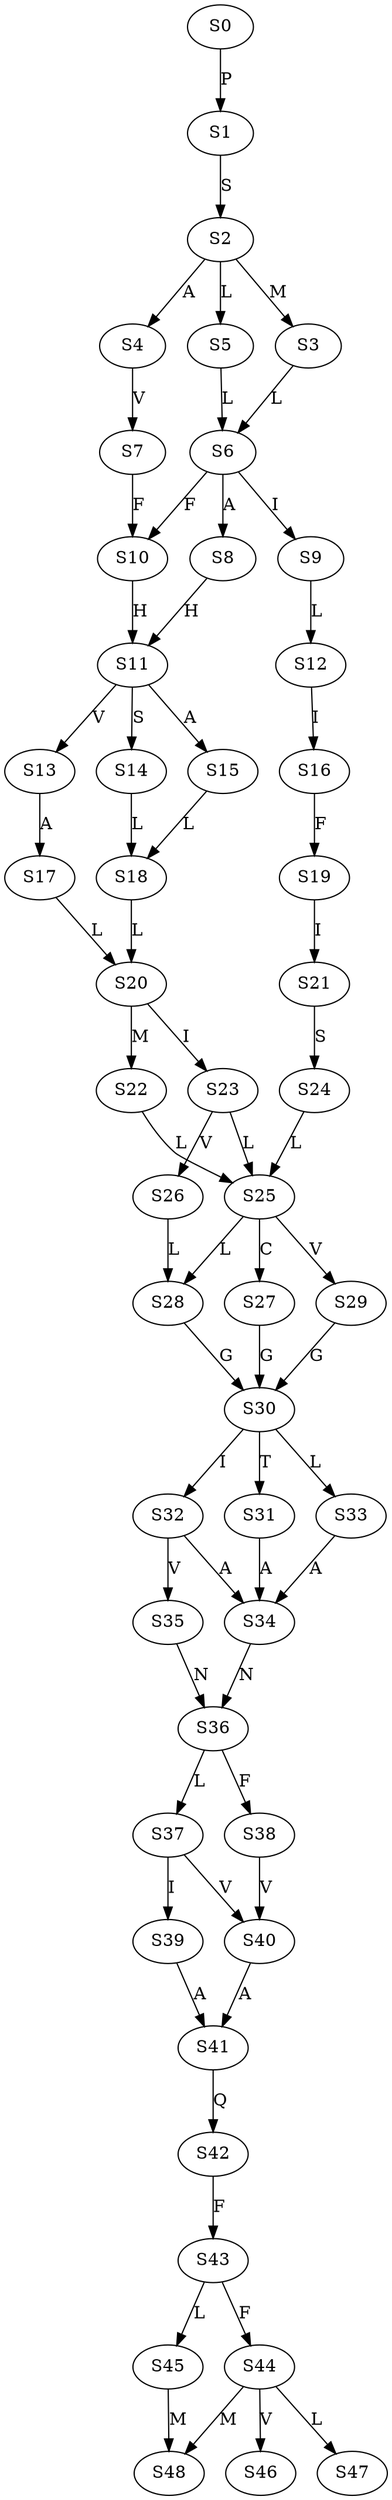 strict digraph  {
	S0 -> S1 [ label = P ];
	S1 -> S2 [ label = S ];
	S2 -> S3 [ label = M ];
	S2 -> S4 [ label = A ];
	S2 -> S5 [ label = L ];
	S3 -> S6 [ label = L ];
	S4 -> S7 [ label = V ];
	S5 -> S6 [ label = L ];
	S6 -> S8 [ label = A ];
	S6 -> S9 [ label = I ];
	S6 -> S10 [ label = F ];
	S7 -> S10 [ label = F ];
	S8 -> S11 [ label = H ];
	S9 -> S12 [ label = L ];
	S10 -> S11 [ label = H ];
	S11 -> S13 [ label = V ];
	S11 -> S14 [ label = S ];
	S11 -> S15 [ label = A ];
	S12 -> S16 [ label = I ];
	S13 -> S17 [ label = A ];
	S14 -> S18 [ label = L ];
	S15 -> S18 [ label = L ];
	S16 -> S19 [ label = F ];
	S17 -> S20 [ label = L ];
	S18 -> S20 [ label = L ];
	S19 -> S21 [ label = I ];
	S20 -> S22 [ label = M ];
	S20 -> S23 [ label = I ];
	S21 -> S24 [ label = S ];
	S22 -> S25 [ label = L ];
	S23 -> S25 [ label = L ];
	S23 -> S26 [ label = V ];
	S24 -> S25 [ label = L ];
	S25 -> S27 [ label = C ];
	S25 -> S28 [ label = L ];
	S25 -> S29 [ label = V ];
	S26 -> S28 [ label = L ];
	S27 -> S30 [ label = G ];
	S28 -> S30 [ label = G ];
	S29 -> S30 [ label = G ];
	S30 -> S31 [ label = T ];
	S30 -> S32 [ label = I ];
	S30 -> S33 [ label = L ];
	S31 -> S34 [ label = A ];
	S32 -> S34 [ label = A ];
	S32 -> S35 [ label = V ];
	S33 -> S34 [ label = A ];
	S34 -> S36 [ label = N ];
	S35 -> S36 [ label = N ];
	S36 -> S37 [ label = L ];
	S36 -> S38 [ label = F ];
	S37 -> S39 [ label = I ];
	S37 -> S40 [ label = V ];
	S38 -> S40 [ label = V ];
	S39 -> S41 [ label = A ];
	S40 -> S41 [ label = A ];
	S41 -> S42 [ label = Q ];
	S42 -> S43 [ label = F ];
	S43 -> S44 [ label = F ];
	S43 -> S45 [ label = L ];
	S44 -> S46 [ label = V ];
	S44 -> S47 [ label = L ];
	S44 -> S48 [ label = M ];
	S45 -> S48 [ label = M ];
}
